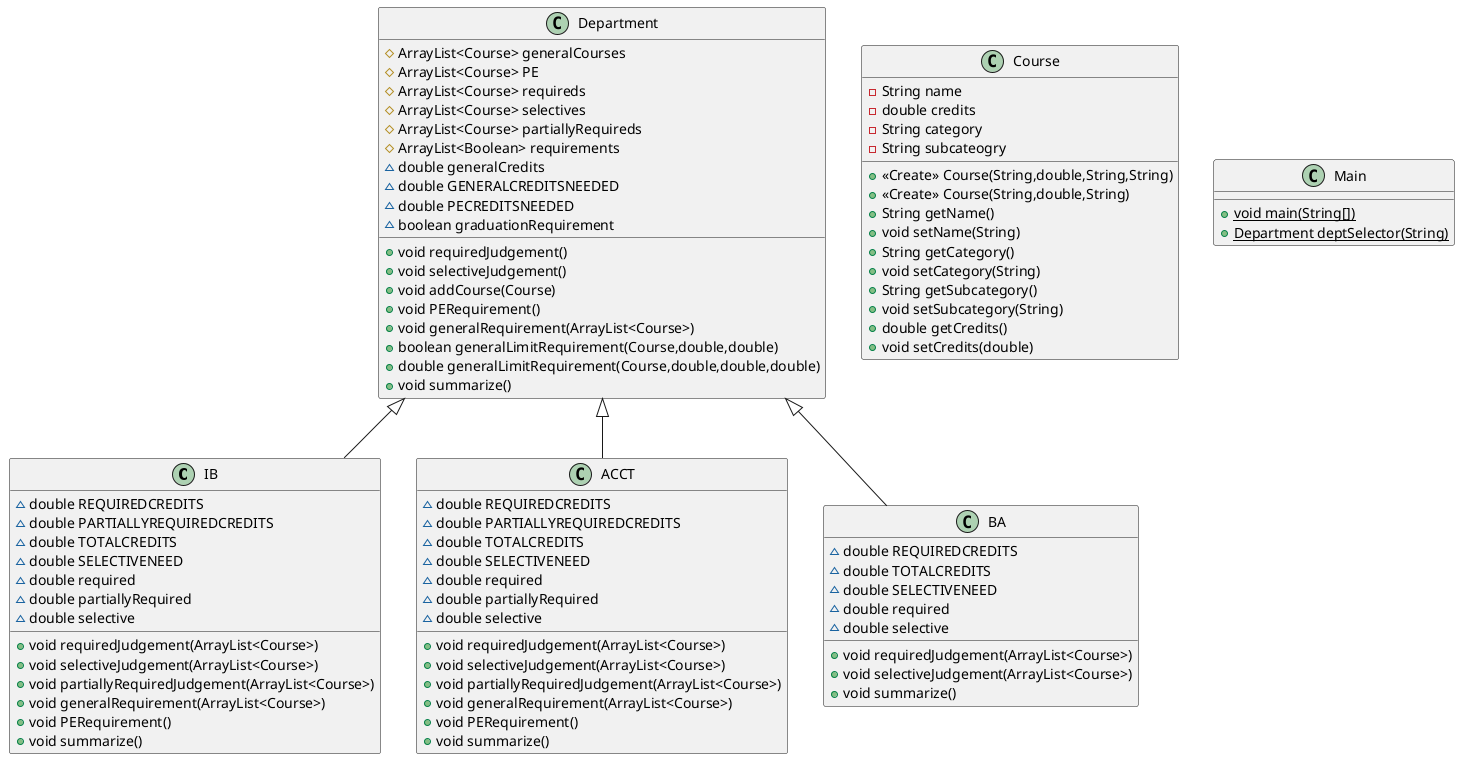 @startuml
class IB {
~ double REQUIREDCREDITS
~ double PARTIALLYREQUIREDCREDITS
~ double TOTALCREDITS
~ double SELECTIVENEED
~ double required
~ double partiallyRequired
~ double selective
+ void requiredJudgement(ArrayList<Course>)
+ void selectiveJudgement(ArrayList<Course>)
+ void partiallyRequiredJudgement(ArrayList<Course>)
+ void generalRequirement(ArrayList<Course>)
+ void PERequirement()
+ void summarize()
}
class Course {
- String name
- double credits
- String category
- String subcateogry
+ <<Create>> Course(String,double,String,String)
+ <<Create>> Course(String,double,String)
+ String getName()
+ void setName(String)
+ String getCategory()
+ void setCategory(String)
+ String getSubcategory()
+ void setSubcategory(String)
+ double getCredits()
+ void setCredits(double)
}
class Main {
+ {static} void main(String[])
+ {static} Department deptSelector(String)
}
class ACCT {
~ double REQUIREDCREDITS
~ double PARTIALLYREQUIREDCREDITS
~ double TOTALCREDITS
~ double SELECTIVENEED
~ double required
~ double partiallyRequired
~ double selective
+ void requiredJudgement(ArrayList<Course>)
+ void selectiveJudgement(ArrayList<Course>)
+ void partiallyRequiredJudgement(ArrayList<Course>)
+ void generalRequirement(ArrayList<Course>)
+ void PERequirement()
+ void summarize()
}
class Department {
# ArrayList<Course> generalCourses
# ArrayList<Course> PE
# ArrayList<Course> requireds
# ArrayList<Course> selectives
# ArrayList<Course> partiallyRequireds
# ArrayList<Boolean> requirements
~ double generalCredits
~ double GENERALCREDITSNEEDED
~ double PECREDITSNEEDED
~ boolean graduationRequirement
+ void requiredJudgement()
+ void selectiveJudgement()
+ void addCourse(Course)
+ void PERequirement()
+ void generalRequirement(ArrayList<Course>)
+ boolean generalLimitRequirement(Course,double,double)
+ double generalLimitRequirement(Course,double,double,double)
+ void summarize()
}
class BA {
~ double REQUIREDCREDITS
~ double TOTALCREDITS
~ double SELECTIVENEED
~ double required
~ double selective
+ void requiredJudgement(ArrayList<Course>)
+ void selectiveJudgement(ArrayList<Course>)
+ void summarize()
}


Department <|-- IB
Department <|-- ACCT
Department <|-- BA
@enduml